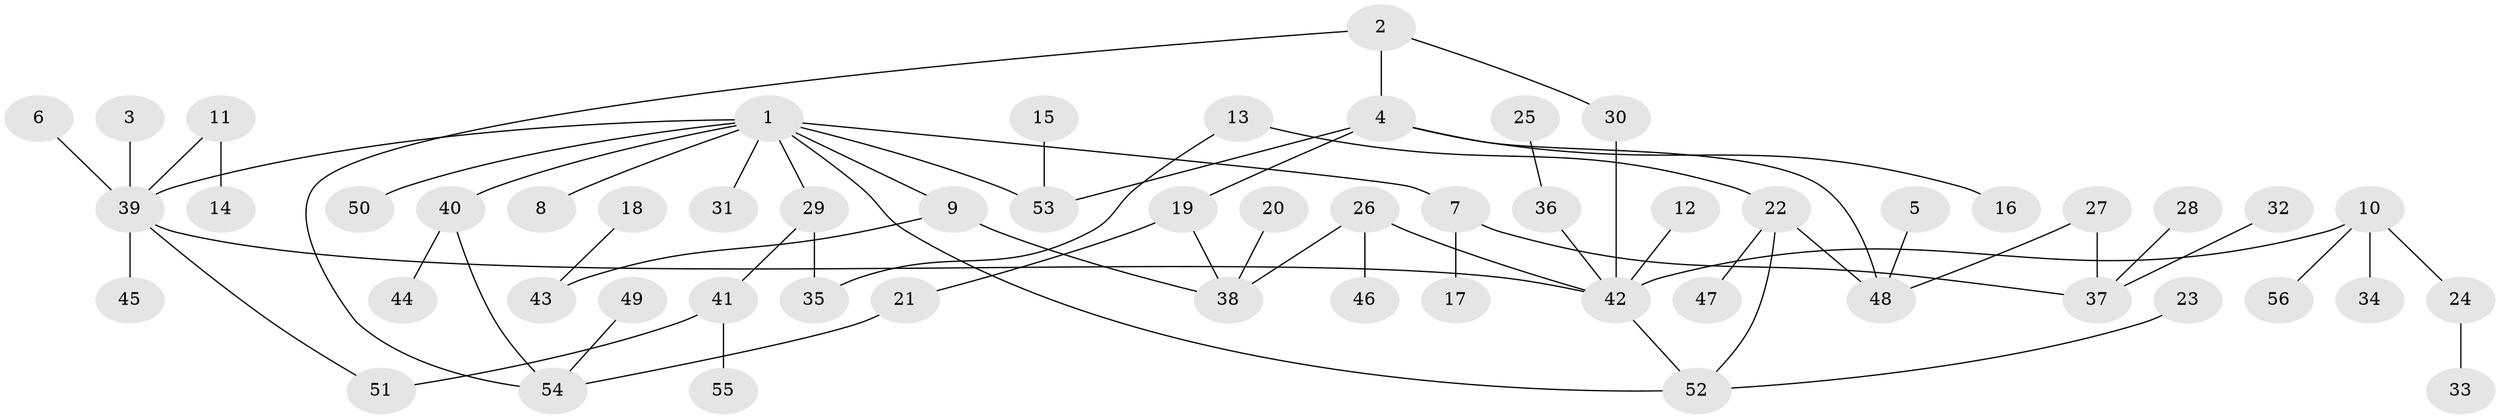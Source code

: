 // original degree distribution, {5: 0.026785714285714284, 7: 0.008928571428571428, 8: 0.008928571428571428, 4: 0.08035714285714286, 3: 0.22321428571428573, 2: 0.16071428571428573, 1: 0.4732142857142857, 6: 0.017857142857142856}
// Generated by graph-tools (version 1.1) at 2025/25/03/09/25 03:25:30]
// undirected, 56 vertices, 65 edges
graph export_dot {
graph [start="1"]
  node [color=gray90,style=filled];
  1;
  2;
  3;
  4;
  5;
  6;
  7;
  8;
  9;
  10;
  11;
  12;
  13;
  14;
  15;
  16;
  17;
  18;
  19;
  20;
  21;
  22;
  23;
  24;
  25;
  26;
  27;
  28;
  29;
  30;
  31;
  32;
  33;
  34;
  35;
  36;
  37;
  38;
  39;
  40;
  41;
  42;
  43;
  44;
  45;
  46;
  47;
  48;
  49;
  50;
  51;
  52;
  53;
  54;
  55;
  56;
  1 -- 7 [weight=1.0];
  1 -- 8 [weight=1.0];
  1 -- 9 [weight=1.0];
  1 -- 29 [weight=1.0];
  1 -- 31 [weight=1.0];
  1 -- 39 [weight=1.0];
  1 -- 40 [weight=1.0];
  1 -- 50 [weight=1.0];
  1 -- 52 [weight=1.0];
  1 -- 53 [weight=1.0];
  2 -- 4 [weight=1.0];
  2 -- 30 [weight=1.0];
  2 -- 54 [weight=1.0];
  3 -- 39 [weight=1.0];
  4 -- 16 [weight=1.0];
  4 -- 19 [weight=1.0];
  4 -- 48 [weight=1.0];
  4 -- 53 [weight=1.0];
  5 -- 48 [weight=1.0];
  6 -- 39 [weight=1.0];
  7 -- 17 [weight=1.0];
  7 -- 37 [weight=1.0];
  9 -- 38 [weight=1.0];
  9 -- 43 [weight=1.0];
  10 -- 24 [weight=1.0];
  10 -- 34 [weight=1.0];
  10 -- 42 [weight=1.0];
  10 -- 56 [weight=1.0];
  11 -- 14 [weight=1.0];
  11 -- 39 [weight=1.0];
  12 -- 42 [weight=1.0];
  13 -- 22 [weight=1.0];
  13 -- 35 [weight=1.0];
  15 -- 53 [weight=1.0];
  18 -- 43 [weight=1.0];
  19 -- 21 [weight=1.0];
  19 -- 38 [weight=1.0];
  20 -- 38 [weight=1.0];
  21 -- 54 [weight=1.0];
  22 -- 47 [weight=1.0];
  22 -- 48 [weight=1.0];
  22 -- 52 [weight=1.0];
  23 -- 52 [weight=1.0];
  24 -- 33 [weight=1.0];
  25 -- 36 [weight=1.0];
  26 -- 38 [weight=1.0];
  26 -- 42 [weight=1.0];
  26 -- 46 [weight=1.0];
  27 -- 37 [weight=1.0];
  27 -- 48 [weight=1.0];
  28 -- 37 [weight=1.0];
  29 -- 35 [weight=1.0];
  29 -- 41 [weight=1.0];
  30 -- 42 [weight=1.0];
  32 -- 37 [weight=1.0];
  36 -- 42 [weight=1.0];
  39 -- 42 [weight=1.0];
  39 -- 45 [weight=1.0];
  39 -- 51 [weight=1.0];
  40 -- 44 [weight=1.0];
  40 -- 54 [weight=1.0];
  41 -- 51 [weight=1.0];
  41 -- 55 [weight=1.0];
  42 -- 52 [weight=1.0];
  49 -- 54 [weight=1.0];
}
